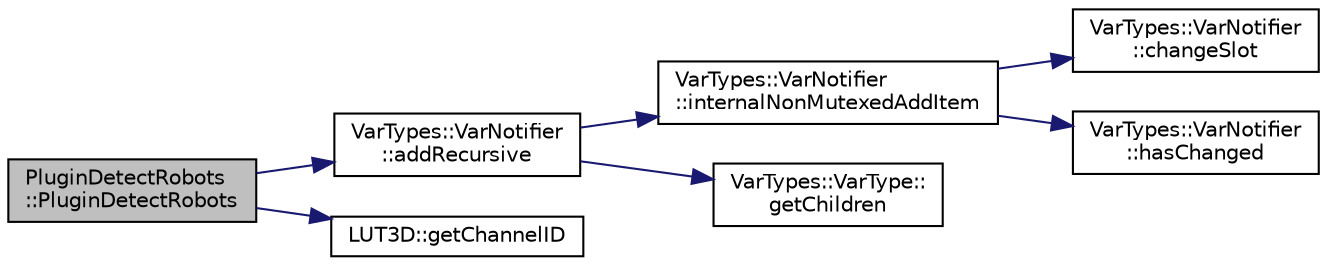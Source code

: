 digraph "PluginDetectRobots::PluginDetectRobots"
{
 // INTERACTIVE_SVG=YES
  edge [fontname="Helvetica",fontsize="10",labelfontname="Helvetica",labelfontsize="10"];
  node [fontname="Helvetica",fontsize="10",shape=record];
  rankdir="LR";
  Node1 [label="PluginDetectRobots\l::PluginDetectRobots",height=0.2,width=0.4,color="black", fillcolor="grey75", style="filled", fontcolor="black"];
  Node1 -> Node2 [color="midnightblue",fontsize="10",style="solid",fontname="Helvetica"];
  Node2 [label="VarTypes::VarNotifier\l::addRecursive",height=0.2,width=0.4,color="black", fillcolor="white", style="filled",URL="$d6/d76/class_var_types_1_1_var_notifier.html#ac9d0d00248b6c89fa7c6c442c07b963c"];
  Node2 -> Node3 [color="midnightblue",fontsize="10",style="solid",fontname="Helvetica"];
  Node3 [label="VarTypes::VarNotifier\l::internalNonMutexedAddItem",height=0.2,width=0.4,color="black", fillcolor="white", style="filled",URL="$d6/d76/class_var_types_1_1_var_notifier.html#a42be374c312175ef9ba09b592837097d"];
  Node3 -> Node4 [color="midnightblue",fontsize="10",style="solid",fontname="Helvetica"];
  Node4 [label="VarTypes::VarNotifier\l::changeSlot",height=0.2,width=0.4,color="black", fillcolor="white", style="filled",URL="$d6/d76/class_var_types_1_1_var_notifier.html#adbd7a8ce14f161a0d918c407a8d3fbf8"];
  Node3 -> Node5 [color="midnightblue",fontsize="10",style="solid",fontname="Helvetica"];
  Node5 [label="VarTypes::VarNotifier\l::hasChanged",height=0.2,width=0.4,color="black", fillcolor="white", style="filled",URL="$d6/d76/class_var_types_1_1_var_notifier.html#a7b06b17b727bf4119011a81d15b7798d",tooltip="This will report true if any events have happened and reset the event counter. "];
  Node2 -> Node6 [color="midnightblue",fontsize="10",style="solid",fontname="Helvetica"];
  Node6 [label="VarTypes::VarType::\lgetChildren",height=0.2,width=0.4,color="black", fillcolor="white", style="filled",URL="$d4/d59/class_var_types_1_1_var_type.html#a0ffcbb6662d2e9f1590b3f0387a458e2"];
  Node1 -> Node7 [color="midnightblue",fontsize="10",style="solid",fontname="Helvetica"];
  Node7 [label="LUT3D::getChannelID",height=0.2,width=0.4,color="black", fillcolor="white", style="filled",URL="$d7/d15/class_l_u_t3_d.html#a54c839ae356a9a9cbe913d84b775f125"];
}

